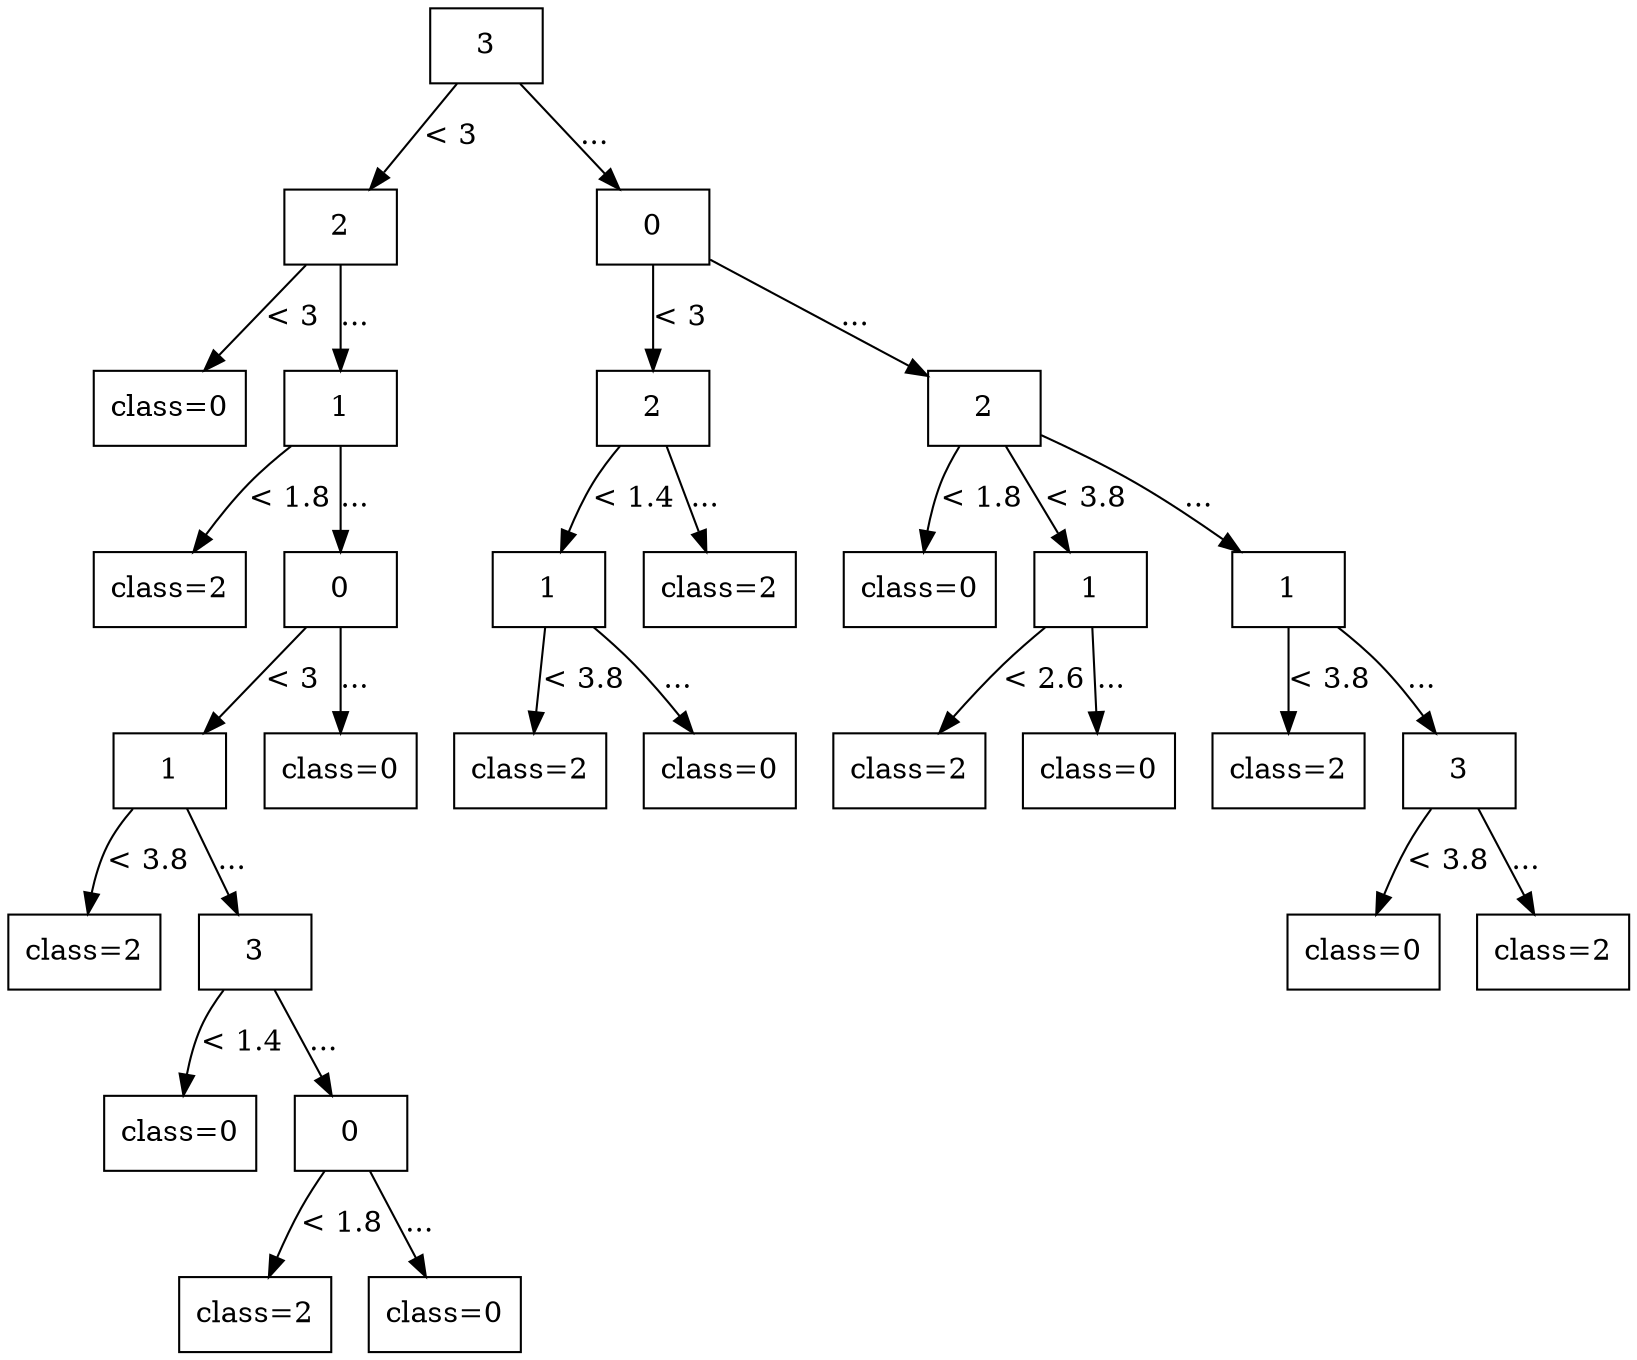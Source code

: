 digraph G {
node [shape=box];

0 [label="3"];

1 [label="2"];
14 [label="0"];

0 -> 1 [label="< 3"];
0 -> 14 [label="..."];

2 [label="class=0"];
3 [label="1"];
15 [label="2"];
20 [label="2"];

1 -> 2 [label="< 3"];
1 -> 3 [label="..."];
14 -> 15 [label="< 3"];
14 -> 20 [label="..."];

4 [label="class=2"];
5 [label="0"];
16 [label="1"];
19 [label="class=2"];
21 [label="class=0"];
22 [label="1"];
25 [label="1"];

3 -> 4 [label="< 1.8"];
3 -> 5 [label="..."];
15 -> 16 [label="< 1.4"];
15 -> 19 [label="..."];
20 -> 21 [label="< 1.8"];
20 -> 22 [label="< 3.8"];
20 -> 25 [label="..."];

6 [label="1"];
13 [label="class=0"];
17 [label="class=2"];
18 [label="class=0"];
23 [label="class=2"];
24 [label="class=0"];
26 [label="class=2"];
27 [label="3"];

5 -> 6 [label="< 3"];
5 -> 13 [label="..."];
16 -> 17 [label="< 3.8"];
16 -> 18 [label="..."];
22 -> 23 [label="< 2.6"];
22 -> 24 [label="..."];
25 -> 26 [label="< 3.8"];
25 -> 27 [label="..."];

7 [label="class=2"];
8 [label="3"];
28 [label="class=0"];
29 [label="class=2"];

6 -> 7 [label="< 3.8"];
6 -> 8 [label="..."];
27 -> 28 [label="< 3.8"];
27 -> 29 [label="..."];

9 [label="class=0"];
10 [label="0"];

8 -> 9 [label="< 1.4"];
8 -> 10 [label="..."];

11 [label="class=2"];
12 [label="class=0"];

10 -> 11 [label="< 1.8"];
10 -> 12 [label="..."];

}